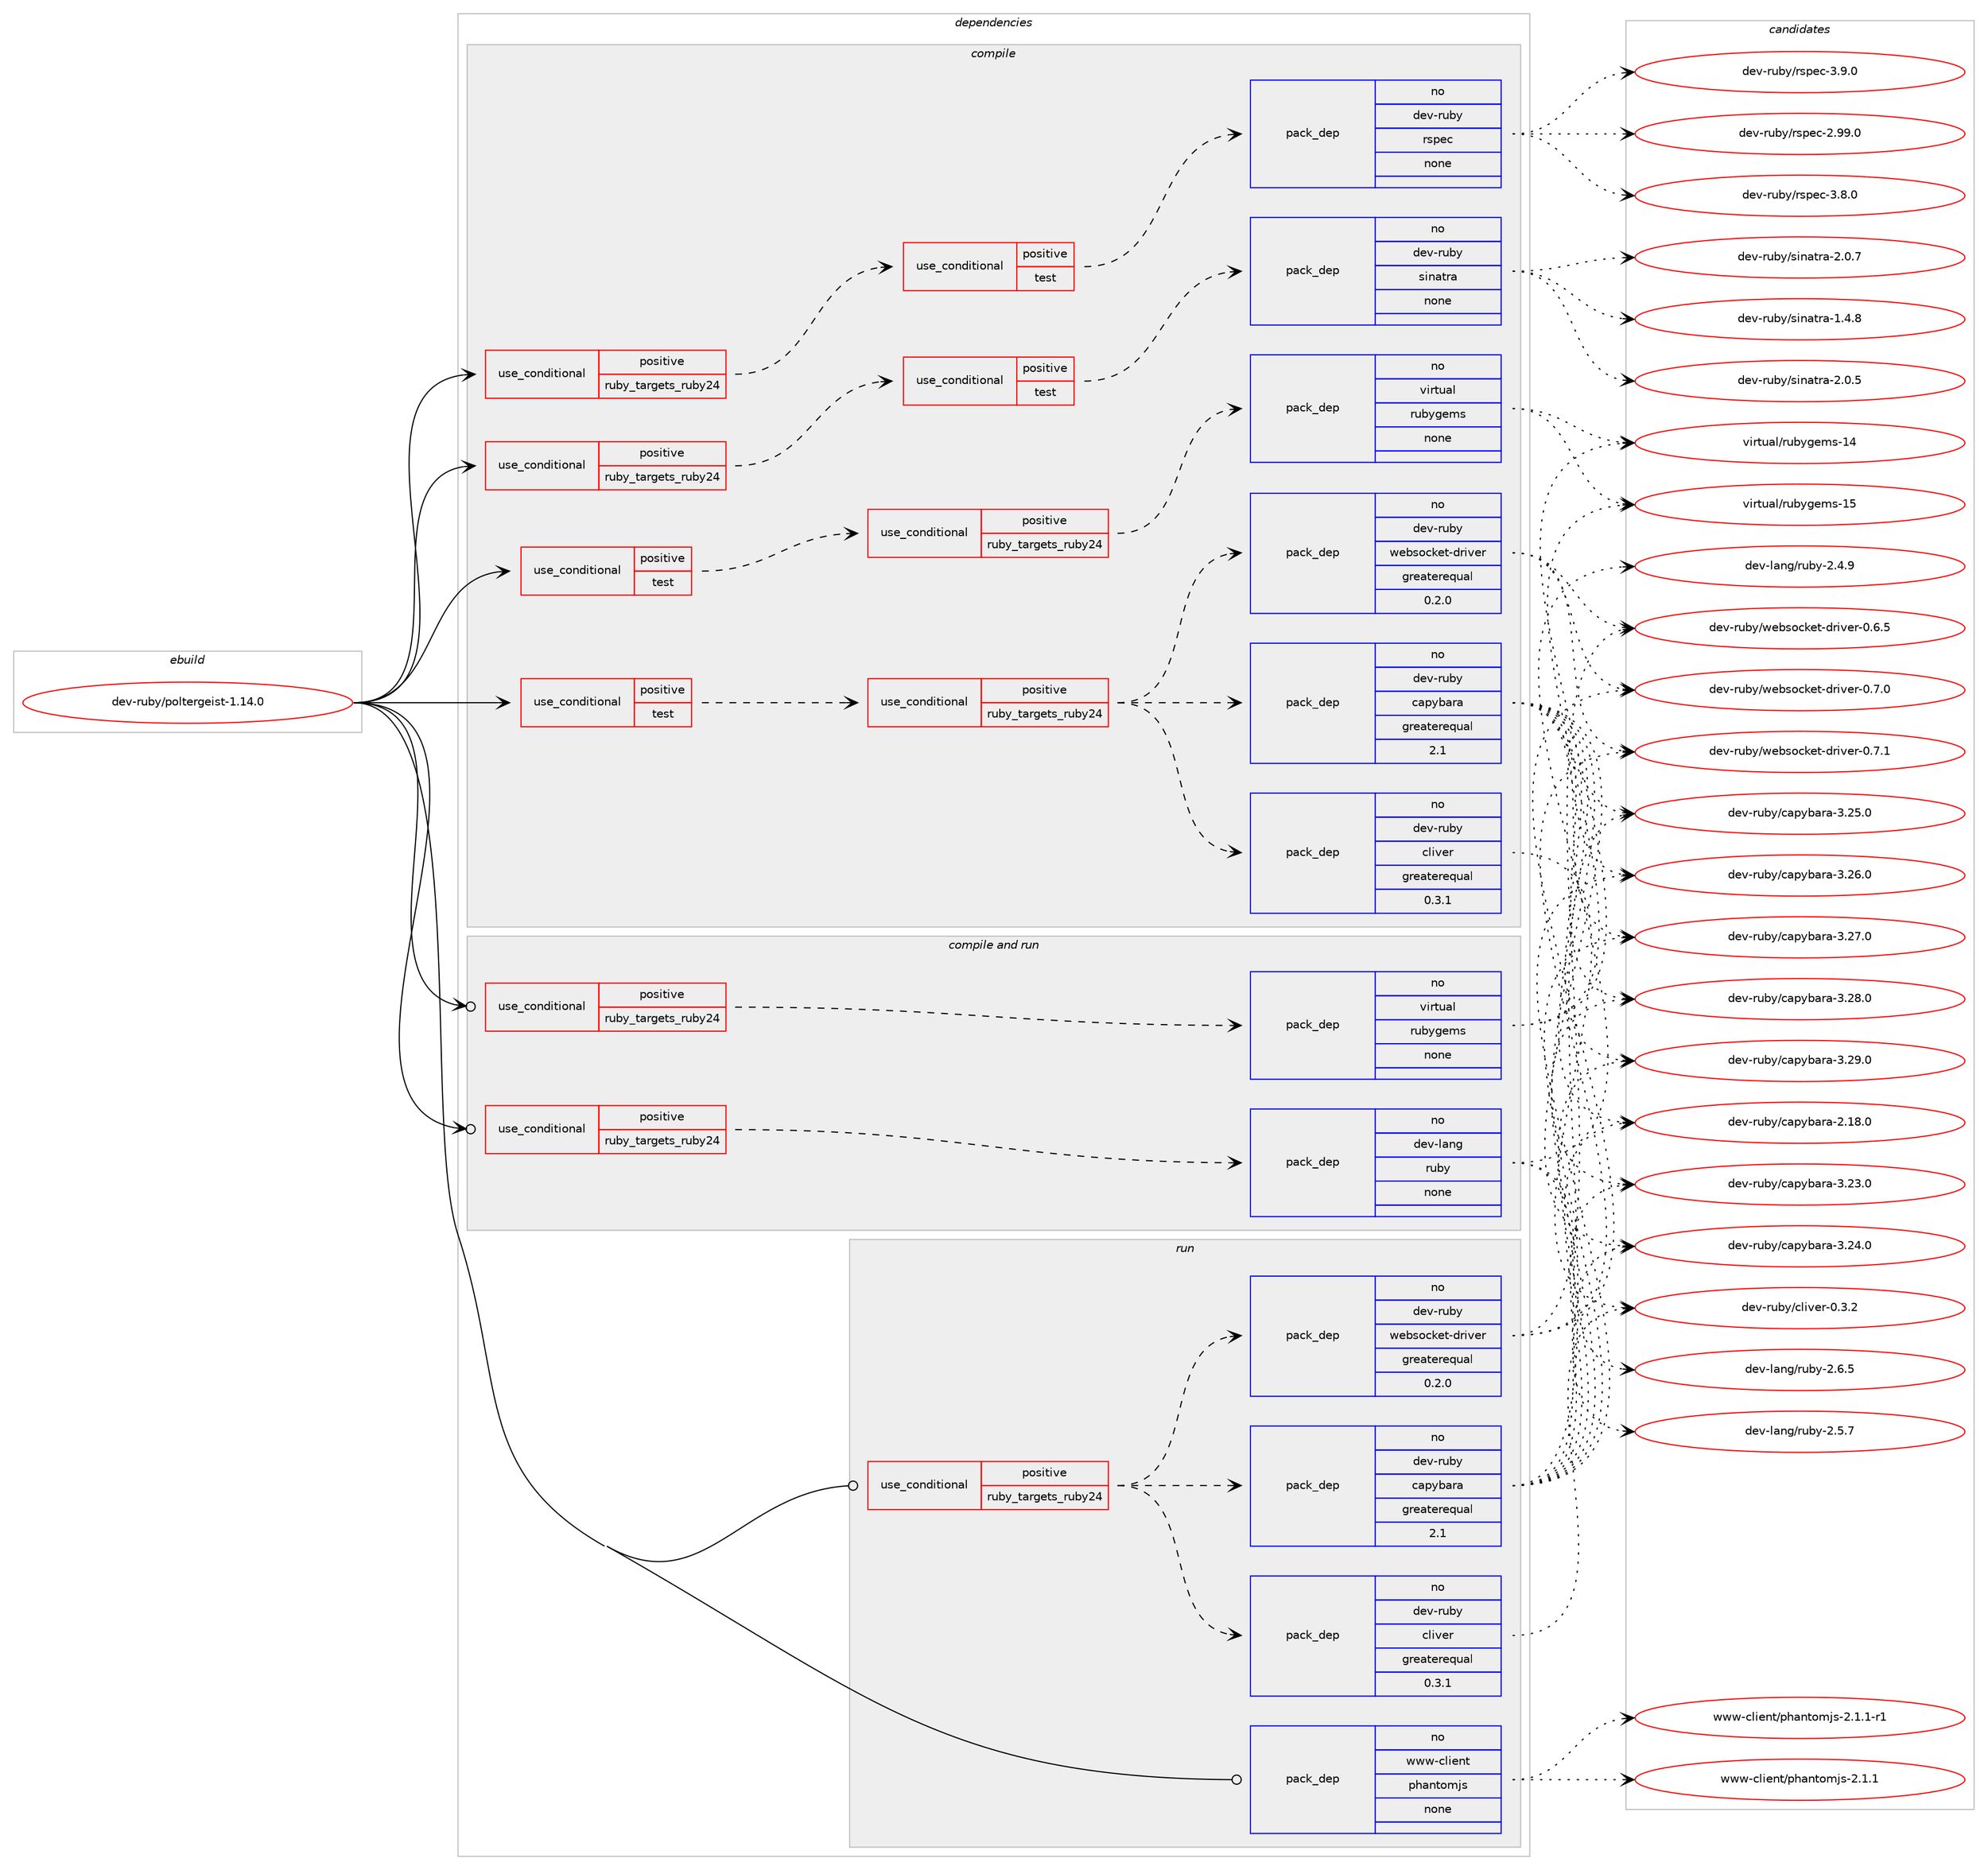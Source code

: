 digraph prolog {

# *************
# Graph options
# *************

newrank=true;
concentrate=true;
compound=true;
graph [rankdir=LR,fontname=Helvetica,fontsize=10,ranksep=1.5];#, ranksep=2.5, nodesep=0.2];
edge  [arrowhead=vee];
node  [fontname=Helvetica,fontsize=10];

# **********
# The ebuild
# **********

subgraph cluster_leftcol {
color=gray;
rank=same;
label=<<i>ebuild</i>>;
id [label="dev-ruby/poltergeist-1.14.0", color=red, width=4, href="../dev-ruby/poltergeist-1.14.0.svg"];
}

# ****************
# The dependencies
# ****************

subgraph cluster_midcol {
color=gray;
label=<<i>dependencies</i>>;
subgraph cluster_compile {
fillcolor="#eeeeee";
style=filled;
label=<<i>compile</i>>;
subgraph cond170685 {
dependency701164 [label=<<TABLE BORDER="0" CELLBORDER="1" CELLSPACING="0" CELLPADDING="4"><TR><TD ROWSPAN="3" CELLPADDING="10">use_conditional</TD></TR><TR><TD>positive</TD></TR><TR><TD>ruby_targets_ruby24</TD></TR></TABLE>>, shape=none, color=red];
subgraph cond170686 {
dependency701165 [label=<<TABLE BORDER="0" CELLBORDER="1" CELLSPACING="0" CELLPADDING="4"><TR><TD ROWSPAN="3" CELLPADDING="10">use_conditional</TD></TR><TR><TD>positive</TD></TR><TR><TD>test</TD></TR></TABLE>>, shape=none, color=red];
subgraph pack518449 {
dependency701166 [label=<<TABLE BORDER="0" CELLBORDER="1" CELLSPACING="0" CELLPADDING="4" WIDTH="220"><TR><TD ROWSPAN="6" CELLPADDING="30">pack_dep</TD></TR><TR><TD WIDTH="110">no</TD></TR><TR><TD>dev-ruby</TD></TR><TR><TD>rspec</TD></TR><TR><TD>none</TD></TR><TR><TD></TD></TR></TABLE>>, shape=none, color=blue];
}
dependency701165:e -> dependency701166:w [weight=20,style="dashed",arrowhead="vee"];
}
dependency701164:e -> dependency701165:w [weight=20,style="dashed",arrowhead="vee"];
}
id:e -> dependency701164:w [weight=20,style="solid",arrowhead="vee"];
subgraph cond170687 {
dependency701167 [label=<<TABLE BORDER="0" CELLBORDER="1" CELLSPACING="0" CELLPADDING="4"><TR><TD ROWSPAN="3" CELLPADDING="10">use_conditional</TD></TR><TR><TD>positive</TD></TR><TR><TD>ruby_targets_ruby24</TD></TR></TABLE>>, shape=none, color=red];
subgraph cond170688 {
dependency701168 [label=<<TABLE BORDER="0" CELLBORDER="1" CELLSPACING="0" CELLPADDING="4"><TR><TD ROWSPAN="3" CELLPADDING="10">use_conditional</TD></TR><TR><TD>positive</TD></TR><TR><TD>test</TD></TR></TABLE>>, shape=none, color=red];
subgraph pack518450 {
dependency701169 [label=<<TABLE BORDER="0" CELLBORDER="1" CELLSPACING="0" CELLPADDING="4" WIDTH="220"><TR><TD ROWSPAN="6" CELLPADDING="30">pack_dep</TD></TR><TR><TD WIDTH="110">no</TD></TR><TR><TD>dev-ruby</TD></TR><TR><TD>sinatra</TD></TR><TR><TD>none</TD></TR><TR><TD></TD></TR></TABLE>>, shape=none, color=blue];
}
dependency701168:e -> dependency701169:w [weight=20,style="dashed",arrowhead="vee"];
}
dependency701167:e -> dependency701168:w [weight=20,style="dashed",arrowhead="vee"];
}
id:e -> dependency701167:w [weight=20,style="solid",arrowhead="vee"];
subgraph cond170689 {
dependency701170 [label=<<TABLE BORDER="0" CELLBORDER="1" CELLSPACING="0" CELLPADDING="4"><TR><TD ROWSPAN="3" CELLPADDING="10">use_conditional</TD></TR><TR><TD>positive</TD></TR><TR><TD>test</TD></TR></TABLE>>, shape=none, color=red];
subgraph cond170690 {
dependency701171 [label=<<TABLE BORDER="0" CELLBORDER="1" CELLSPACING="0" CELLPADDING="4"><TR><TD ROWSPAN="3" CELLPADDING="10">use_conditional</TD></TR><TR><TD>positive</TD></TR><TR><TD>ruby_targets_ruby24</TD></TR></TABLE>>, shape=none, color=red];
subgraph pack518451 {
dependency701172 [label=<<TABLE BORDER="0" CELLBORDER="1" CELLSPACING="0" CELLPADDING="4" WIDTH="220"><TR><TD ROWSPAN="6" CELLPADDING="30">pack_dep</TD></TR><TR><TD WIDTH="110">no</TD></TR><TR><TD>dev-ruby</TD></TR><TR><TD>cliver</TD></TR><TR><TD>greaterequal</TD></TR><TR><TD>0.3.1</TD></TR></TABLE>>, shape=none, color=blue];
}
dependency701171:e -> dependency701172:w [weight=20,style="dashed",arrowhead="vee"];
subgraph pack518452 {
dependency701173 [label=<<TABLE BORDER="0" CELLBORDER="1" CELLSPACING="0" CELLPADDING="4" WIDTH="220"><TR><TD ROWSPAN="6" CELLPADDING="30">pack_dep</TD></TR><TR><TD WIDTH="110">no</TD></TR><TR><TD>dev-ruby</TD></TR><TR><TD>capybara</TD></TR><TR><TD>greaterequal</TD></TR><TR><TD>2.1</TD></TR></TABLE>>, shape=none, color=blue];
}
dependency701171:e -> dependency701173:w [weight=20,style="dashed",arrowhead="vee"];
subgraph pack518453 {
dependency701174 [label=<<TABLE BORDER="0" CELLBORDER="1" CELLSPACING="0" CELLPADDING="4" WIDTH="220"><TR><TD ROWSPAN="6" CELLPADDING="30">pack_dep</TD></TR><TR><TD WIDTH="110">no</TD></TR><TR><TD>dev-ruby</TD></TR><TR><TD>websocket-driver</TD></TR><TR><TD>greaterequal</TD></TR><TR><TD>0.2.0</TD></TR></TABLE>>, shape=none, color=blue];
}
dependency701171:e -> dependency701174:w [weight=20,style="dashed",arrowhead="vee"];
}
dependency701170:e -> dependency701171:w [weight=20,style="dashed",arrowhead="vee"];
}
id:e -> dependency701170:w [weight=20,style="solid",arrowhead="vee"];
subgraph cond170691 {
dependency701175 [label=<<TABLE BORDER="0" CELLBORDER="1" CELLSPACING="0" CELLPADDING="4"><TR><TD ROWSPAN="3" CELLPADDING="10">use_conditional</TD></TR><TR><TD>positive</TD></TR><TR><TD>test</TD></TR></TABLE>>, shape=none, color=red];
subgraph cond170692 {
dependency701176 [label=<<TABLE BORDER="0" CELLBORDER="1" CELLSPACING="0" CELLPADDING="4"><TR><TD ROWSPAN="3" CELLPADDING="10">use_conditional</TD></TR><TR><TD>positive</TD></TR><TR><TD>ruby_targets_ruby24</TD></TR></TABLE>>, shape=none, color=red];
subgraph pack518454 {
dependency701177 [label=<<TABLE BORDER="0" CELLBORDER="1" CELLSPACING="0" CELLPADDING="4" WIDTH="220"><TR><TD ROWSPAN="6" CELLPADDING="30">pack_dep</TD></TR><TR><TD WIDTH="110">no</TD></TR><TR><TD>virtual</TD></TR><TR><TD>rubygems</TD></TR><TR><TD>none</TD></TR><TR><TD></TD></TR></TABLE>>, shape=none, color=blue];
}
dependency701176:e -> dependency701177:w [weight=20,style="dashed",arrowhead="vee"];
}
dependency701175:e -> dependency701176:w [weight=20,style="dashed",arrowhead="vee"];
}
id:e -> dependency701175:w [weight=20,style="solid",arrowhead="vee"];
}
subgraph cluster_compileandrun {
fillcolor="#eeeeee";
style=filled;
label=<<i>compile and run</i>>;
subgraph cond170693 {
dependency701178 [label=<<TABLE BORDER="0" CELLBORDER="1" CELLSPACING="0" CELLPADDING="4"><TR><TD ROWSPAN="3" CELLPADDING="10">use_conditional</TD></TR><TR><TD>positive</TD></TR><TR><TD>ruby_targets_ruby24</TD></TR></TABLE>>, shape=none, color=red];
subgraph pack518455 {
dependency701179 [label=<<TABLE BORDER="0" CELLBORDER="1" CELLSPACING="0" CELLPADDING="4" WIDTH="220"><TR><TD ROWSPAN="6" CELLPADDING="30">pack_dep</TD></TR><TR><TD WIDTH="110">no</TD></TR><TR><TD>dev-lang</TD></TR><TR><TD>ruby</TD></TR><TR><TD>none</TD></TR><TR><TD></TD></TR></TABLE>>, shape=none, color=blue];
}
dependency701178:e -> dependency701179:w [weight=20,style="dashed",arrowhead="vee"];
}
id:e -> dependency701178:w [weight=20,style="solid",arrowhead="odotvee"];
subgraph cond170694 {
dependency701180 [label=<<TABLE BORDER="0" CELLBORDER="1" CELLSPACING="0" CELLPADDING="4"><TR><TD ROWSPAN="3" CELLPADDING="10">use_conditional</TD></TR><TR><TD>positive</TD></TR><TR><TD>ruby_targets_ruby24</TD></TR></TABLE>>, shape=none, color=red];
subgraph pack518456 {
dependency701181 [label=<<TABLE BORDER="0" CELLBORDER="1" CELLSPACING="0" CELLPADDING="4" WIDTH="220"><TR><TD ROWSPAN="6" CELLPADDING="30">pack_dep</TD></TR><TR><TD WIDTH="110">no</TD></TR><TR><TD>virtual</TD></TR><TR><TD>rubygems</TD></TR><TR><TD>none</TD></TR><TR><TD></TD></TR></TABLE>>, shape=none, color=blue];
}
dependency701180:e -> dependency701181:w [weight=20,style="dashed",arrowhead="vee"];
}
id:e -> dependency701180:w [weight=20,style="solid",arrowhead="odotvee"];
}
subgraph cluster_run {
fillcolor="#eeeeee";
style=filled;
label=<<i>run</i>>;
subgraph cond170695 {
dependency701182 [label=<<TABLE BORDER="0" CELLBORDER="1" CELLSPACING="0" CELLPADDING="4"><TR><TD ROWSPAN="3" CELLPADDING="10">use_conditional</TD></TR><TR><TD>positive</TD></TR><TR><TD>ruby_targets_ruby24</TD></TR></TABLE>>, shape=none, color=red];
subgraph pack518457 {
dependency701183 [label=<<TABLE BORDER="0" CELLBORDER="1" CELLSPACING="0" CELLPADDING="4" WIDTH="220"><TR><TD ROWSPAN="6" CELLPADDING="30">pack_dep</TD></TR><TR><TD WIDTH="110">no</TD></TR><TR><TD>dev-ruby</TD></TR><TR><TD>cliver</TD></TR><TR><TD>greaterequal</TD></TR><TR><TD>0.3.1</TD></TR></TABLE>>, shape=none, color=blue];
}
dependency701182:e -> dependency701183:w [weight=20,style="dashed",arrowhead="vee"];
subgraph pack518458 {
dependency701184 [label=<<TABLE BORDER="0" CELLBORDER="1" CELLSPACING="0" CELLPADDING="4" WIDTH="220"><TR><TD ROWSPAN="6" CELLPADDING="30">pack_dep</TD></TR><TR><TD WIDTH="110">no</TD></TR><TR><TD>dev-ruby</TD></TR><TR><TD>capybara</TD></TR><TR><TD>greaterequal</TD></TR><TR><TD>2.1</TD></TR></TABLE>>, shape=none, color=blue];
}
dependency701182:e -> dependency701184:w [weight=20,style="dashed",arrowhead="vee"];
subgraph pack518459 {
dependency701185 [label=<<TABLE BORDER="0" CELLBORDER="1" CELLSPACING="0" CELLPADDING="4" WIDTH="220"><TR><TD ROWSPAN="6" CELLPADDING="30">pack_dep</TD></TR><TR><TD WIDTH="110">no</TD></TR><TR><TD>dev-ruby</TD></TR><TR><TD>websocket-driver</TD></TR><TR><TD>greaterequal</TD></TR><TR><TD>0.2.0</TD></TR></TABLE>>, shape=none, color=blue];
}
dependency701182:e -> dependency701185:w [weight=20,style="dashed",arrowhead="vee"];
}
id:e -> dependency701182:w [weight=20,style="solid",arrowhead="odot"];
subgraph pack518460 {
dependency701186 [label=<<TABLE BORDER="0" CELLBORDER="1" CELLSPACING="0" CELLPADDING="4" WIDTH="220"><TR><TD ROWSPAN="6" CELLPADDING="30">pack_dep</TD></TR><TR><TD WIDTH="110">no</TD></TR><TR><TD>www-client</TD></TR><TR><TD>phantomjs</TD></TR><TR><TD>none</TD></TR><TR><TD></TD></TR></TABLE>>, shape=none, color=blue];
}
id:e -> dependency701186:w [weight=20,style="solid",arrowhead="odot"];
}
}

# **************
# The candidates
# **************

subgraph cluster_choices {
rank=same;
color=gray;
label=<<i>candidates</i>>;

subgraph choice518449 {
color=black;
nodesep=1;
choice1001011184511411798121471141151121019945504657574648 [label="dev-ruby/rspec-2.99.0", color=red, width=4,href="../dev-ruby/rspec-2.99.0.svg"];
choice10010111845114117981214711411511210199455146564648 [label="dev-ruby/rspec-3.8.0", color=red, width=4,href="../dev-ruby/rspec-3.8.0.svg"];
choice10010111845114117981214711411511210199455146574648 [label="dev-ruby/rspec-3.9.0", color=red, width=4,href="../dev-ruby/rspec-3.9.0.svg"];
dependency701166:e -> choice1001011184511411798121471141151121019945504657574648:w [style=dotted,weight="100"];
dependency701166:e -> choice10010111845114117981214711411511210199455146564648:w [style=dotted,weight="100"];
dependency701166:e -> choice10010111845114117981214711411511210199455146574648:w [style=dotted,weight="100"];
}
subgraph choice518450 {
color=black;
nodesep=1;
choice1001011184511411798121471151051109711611497454946524656 [label="dev-ruby/sinatra-1.4.8", color=red, width=4,href="../dev-ruby/sinatra-1.4.8.svg"];
choice1001011184511411798121471151051109711611497455046484653 [label="dev-ruby/sinatra-2.0.5", color=red, width=4,href="../dev-ruby/sinatra-2.0.5.svg"];
choice1001011184511411798121471151051109711611497455046484655 [label="dev-ruby/sinatra-2.0.7", color=red, width=4,href="../dev-ruby/sinatra-2.0.7.svg"];
dependency701169:e -> choice1001011184511411798121471151051109711611497454946524656:w [style=dotted,weight="100"];
dependency701169:e -> choice1001011184511411798121471151051109711611497455046484653:w [style=dotted,weight="100"];
dependency701169:e -> choice1001011184511411798121471151051109711611497455046484655:w [style=dotted,weight="100"];
}
subgraph choice518451 {
color=black;
nodesep=1;
choice10010111845114117981214799108105118101114454846514650 [label="dev-ruby/cliver-0.3.2", color=red, width=4,href="../dev-ruby/cliver-0.3.2.svg"];
dependency701172:e -> choice10010111845114117981214799108105118101114454846514650:w [style=dotted,weight="100"];
}
subgraph choice518452 {
color=black;
nodesep=1;
choice100101118451141179812147999711212198971149745504649564648 [label="dev-ruby/capybara-2.18.0", color=red, width=4,href="../dev-ruby/capybara-2.18.0.svg"];
choice100101118451141179812147999711212198971149745514650514648 [label="dev-ruby/capybara-3.23.0", color=red, width=4,href="../dev-ruby/capybara-3.23.0.svg"];
choice100101118451141179812147999711212198971149745514650524648 [label="dev-ruby/capybara-3.24.0", color=red, width=4,href="../dev-ruby/capybara-3.24.0.svg"];
choice100101118451141179812147999711212198971149745514650534648 [label="dev-ruby/capybara-3.25.0", color=red, width=4,href="../dev-ruby/capybara-3.25.0.svg"];
choice100101118451141179812147999711212198971149745514650544648 [label="dev-ruby/capybara-3.26.0", color=red, width=4,href="../dev-ruby/capybara-3.26.0.svg"];
choice100101118451141179812147999711212198971149745514650554648 [label="dev-ruby/capybara-3.27.0", color=red, width=4,href="../dev-ruby/capybara-3.27.0.svg"];
choice100101118451141179812147999711212198971149745514650564648 [label="dev-ruby/capybara-3.28.0", color=red, width=4,href="../dev-ruby/capybara-3.28.0.svg"];
choice100101118451141179812147999711212198971149745514650574648 [label="dev-ruby/capybara-3.29.0", color=red, width=4,href="../dev-ruby/capybara-3.29.0.svg"];
dependency701173:e -> choice100101118451141179812147999711212198971149745504649564648:w [style=dotted,weight="100"];
dependency701173:e -> choice100101118451141179812147999711212198971149745514650514648:w [style=dotted,weight="100"];
dependency701173:e -> choice100101118451141179812147999711212198971149745514650524648:w [style=dotted,weight="100"];
dependency701173:e -> choice100101118451141179812147999711212198971149745514650534648:w [style=dotted,weight="100"];
dependency701173:e -> choice100101118451141179812147999711212198971149745514650544648:w [style=dotted,weight="100"];
dependency701173:e -> choice100101118451141179812147999711212198971149745514650554648:w [style=dotted,weight="100"];
dependency701173:e -> choice100101118451141179812147999711212198971149745514650564648:w [style=dotted,weight="100"];
dependency701173:e -> choice100101118451141179812147999711212198971149745514650574648:w [style=dotted,weight="100"];
}
subgraph choice518453 {
color=black;
nodesep=1;
choice100101118451141179812147119101981151119910710111645100114105118101114454846544653 [label="dev-ruby/websocket-driver-0.6.5", color=red, width=4,href="../dev-ruby/websocket-driver-0.6.5.svg"];
choice100101118451141179812147119101981151119910710111645100114105118101114454846554648 [label="dev-ruby/websocket-driver-0.7.0", color=red, width=4,href="../dev-ruby/websocket-driver-0.7.0.svg"];
choice100101118451141179812147119101981151119910710111645100114105118101114454846554649 [label="dev-ruby/websocket-driver-0.7.1", color=red, width=4,href="../dev-ruby/websocket-driver-0.7.1.svg"];
dependency701174:e -> choice100101118451141179812147119101981151119910710111645100114105118101114454846544653:w [style=dotted,weight="100"];
dependency701174:e -> choice100101118451141179812147119101981151119910710111645100114105118101114454846554648:w [style=dotted,weight="100"];
dependency701174:e -> choice100101118451141179812147119101981151119910710111645100114105118101114454846554649:w [style=dotted,weight="100"];
}
subgraph choice518454 {
color=black;
nodesep=1;
choice118105114116117971084711411798121103101109115454952 [label="virtual/rubygems-14", color=red, width=4,href="../virtual/rubygems-14.svg"];
choice118105114116117971084711411798121103101109115454953 [label="virtual/rubygems-15", color=red, width=4,href="../virtual/rubygems-15.svg"];
dependency701177:e -> choice118105114116117971084711411798121103101109115454952:w [style=dotted,weight="100"];
dependency701177:e -> choice118105114116117971084711411798121103101109115454953:w [style=dotted,weight="100"];
}
subgraph choice518455 {
color=black;
nodesep=1;
choice10010111845108971101034711411798121455046524657 [label="dev-lang/ruby-2.4.9", color=red, width=4,href="../dev-lang/ruby-2.4.9.svg"];
choice10010111845108971101034711411798121455046534655 [label="dev-lang/ruby-2.5.7", color=red, width=4,href="../dev-lang/ruby-2.5.7.svg"];
choice10010111845108971101034711411798121455046544653 [label="dev-lang/ruby-2.6.5", color=red, width=4,href="../dev-lang/ruby-2.6.5.svg"];
dependency701179:e -> choice10010111845108971101034711411798121455046524657:w [style=dotted,weight="100"];
dependency701179:e -> choice10010111845108971101034711411798121455046534655:w [style=dotted,weight="100"];
dependency701179:e -> choice10010111845108971101034711411798121455046544653:w [style=dotted,weight="100"];
}
subgraph choice518456 {
color=black;
nodesep=1;
choice118105114116117971084711411798121103101109115454952 [label="virtual/rubygems-14", color=red, width=4,href="../virtual/rubygems-14.svg"];
choice118105114116117971084711411798121103101109115454953 [label="virtual/rubygems-15", color=red, width=4,href="../virtual/rubygems-15.svg"];
dependency701181:e -> choice118105114116117971084711411798121103101109115454952:w [style=dotted,weight="100"];
dependency701181:e -> choice118105114116117971084711411798121103101109115454953:w [style=dotted,weight="100"];
}
subgraph choice518457 {
color=black;
nodesep=1;
choice10010111845114117981214799108105118101114454846514650 [label="dev-ruby/cliver-0.3.2", color=red, width=4,href="../dev-ruby/cliver-0.3.2.svg"];
dependency701183:e -> choice10010111845114117981214799108105118101114454846514650:w [style=dotted,weight="100"];
}
subgraph choice518458 {
color=black;
nodesep=1;
choice100101118451141179812147999711212198971149745504649564648 [label="dev-ruby/capybara-2.18.0", color=red, width=4,href="../dev-ruby/capybara-2.18.0.svg"];
choice100101118451141179812147999711212198971149745514650514648 [label="dev-ruby/capybara-3.23.0", color=red, width=4,href="../dev-ruby/capybara-3.23.0.svg"];
choice100101118451141179812147999711212198971149745514650524648 [label="dev-ruby/capybara-3.24.0", color=red, width=4,href="../dev-ruby/capybara-3.24.0.svg"];
choice100101118451141179812147999711212198971149745514650534648 [label="dev-ruby/capybara-3.25.0", color=red, width=4,href="../dev-ruby/capybara-3.25.0.svg"];
choice100101118451141179812147999711212198971149745514650544648 [label="dev-ruby/capybara-3.26.0", color=red, width=4,href="../dev-ruby/capybara-3.26.0.svg"];
choice100101118451141179812147999711212198971149745514650554648 [label="dev-ruby/capybara-3.27.0", color=red, width=4,href="../dev-ruby/capybara-3.27.0.svg"];
choice100101118451141179812147999711212198971149745514650564648 [label="dev-ruby/capybara-3.28.0", color=red, width=4,href="../dev-ruby/capybara-3.28.0.svg"];
choice100101118451141179812147999711212198971149745514650574648 [label="dev-ruby/capybara-3.29.0", color=red, width=4,href="../dev-ruby/capybara-3.29.0.svg"];
dependency701184:e -> choice100101118451141179812147999711212198971149745504649564648:w [style=dotted,weight="100"];
dependency701184:e -> choice100101118451141179812147999711212198971149745514650514648:w [style=dotted,weight="100"];
dependency701184:e -> choice100101118451141179812147999711212198971149745514650524648:w [style=dotted,weight="100"];
dependency701184:e -> choice100101118451141179812147999711212198971149745514650534648:w [style=dotted,weight="100"];
dependency701184:e -> choice100101118451141179812147999711212198971149745514650544648:w [style=dotted,weight="100"];
dependency701184:e -> choice100101118451141179812147999711212198971149745514650554648:w [style=dotted,weight="100"];
dependency701184:e -> choice100101118451141179812147999711212198971149745514650564648:w [style=dotted,weight="100"];
dependency701184:e -> choice100101118451141179812147999711212198971149745514650574648:w [style=dotted,weight="100"];
}
subgraph choice518459 {
color=black;
nodesep=1;
choice100101118451141179812147119101981151119910710111645100114105118101114454846544653 [label="dev-ruby/websocket-driver-0.6.5", color=red, width=4,href="../dev-ruby/websocket-driver-0.6.5.svg"];
choice100101118451141179812147119101981151119910710111645100114105118101114454846554648 [label="dev-ruby/websocket-driver-0.7.0", color=red, width=4,href="../dev-ruby/websocket-driver-0.7.0.svg"];
choice100101118451141179812147119101981151119910710111645100114105118101114454846554649 [label="dev-ruby/websocket-driver-0.7.1", color=red, width=4,href="../dev-ruby/websocket-driver-0.7.1.svg"];
dependency701185:e -> choice100101118451141179812147119101981151119910710111645100114105118101114454846544653:w [style=dotted,weight="100"];
dependency701185:e -> choice100101118451141179812147119101981151119910710111645100114105118101114454846554648:w [style=dotted,weight="100"];
dependency701185:e -> choice100101118451141179812147119101981151119910710111645100114105118101114454846554649:w [style=dotted,weight="100"];
}
subgraph choice518460 {
color=black;
nodesep=1;
choice11911911945991081051011101164711210497110116111109106115455046494649 [label="www-client/phantomjs-2.1.1", color=red, width=4,href="../www-client/phantomjs-2.1.1.svg"];
choice119119119459910810510111011647112104971101161111091061154550464946494511449 [label="www-client/phantomjs-2.1.1-r1", color=red, width=4,href="../www-client/phantomjs-2.1.1-r1.svg"];
dependency701186:e -> choice11911911945991081051011101164711210497110116111109106115455046494649:w [style=dotted,weight="100"];
dependency701186:e -> choice119119119459910810510111011647112104971101161111091061154550464946494511449:w [style=dotted,weight="100"];
}
}

}
